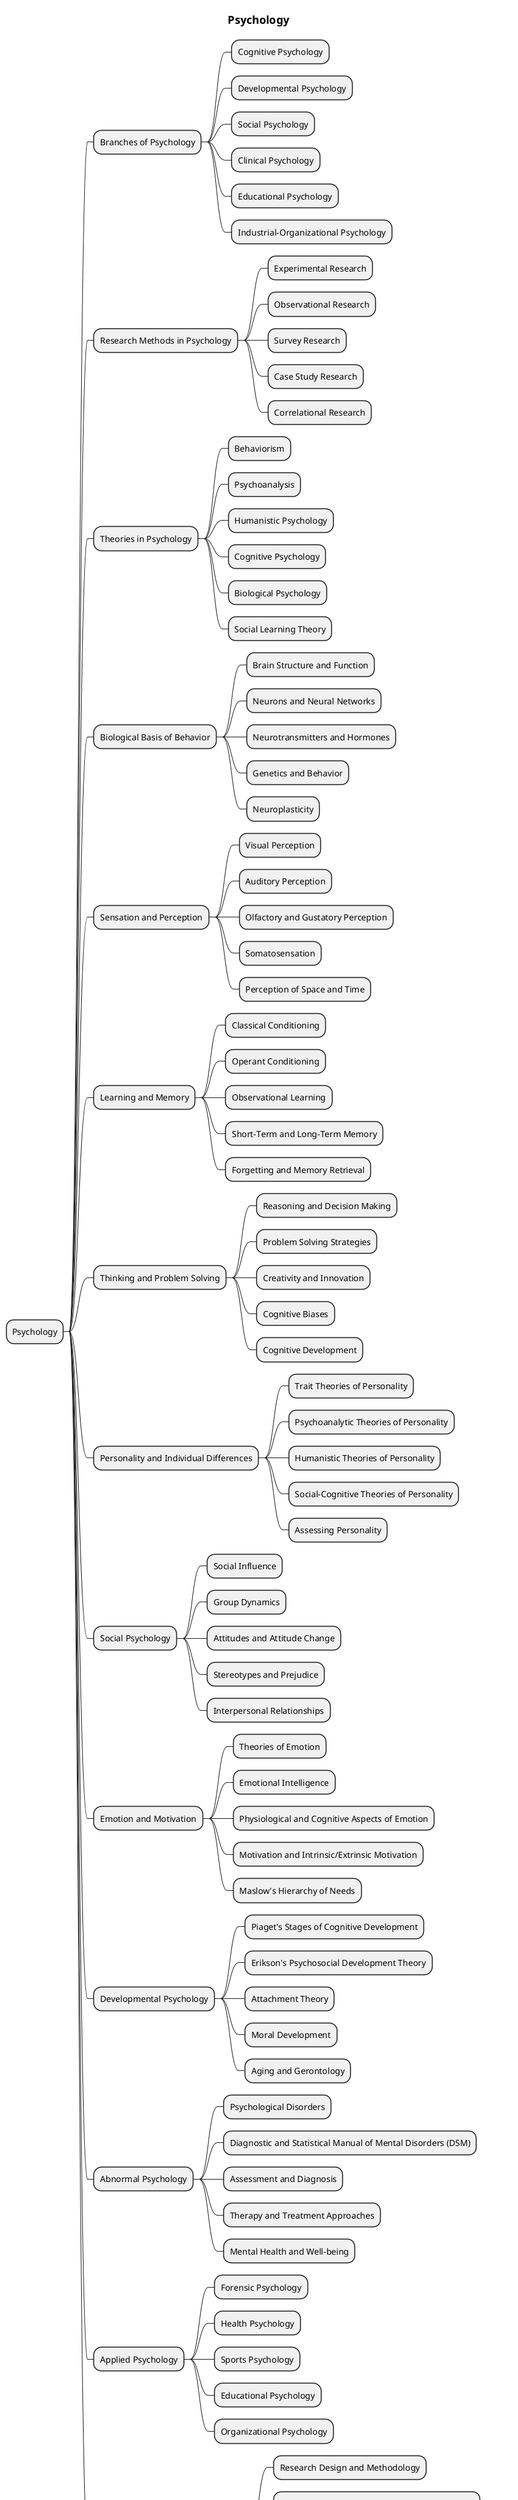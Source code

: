 @startmindmap

title = Psychology
* Psychology
** Branches of Psychology
*** Cognitive Psychology
*** Developmental Psychology
*** Social Psychology
*** Clinical Psychology
*** Educational Psychology
*** Industrial-Organizational Psychology
** Research Methods in Psychology
*** Experimental Research
*** Observational Research
*** Survey Research
*** Case Study Research
*** Correlational Research
** Theories in Psychology
*** Behaviorism
*** Psychoanalysis
*** Humanistic Psychology
*** Cognitive Psychology
*** Biological Psychology
*** Social Learning Theory
** Biological Basis of Behavior
*** Brain Structure and Function
*** Neurons and Neural Networks
*** Neurotransmitters and Hormones
*** Genetics and Behavior
*** Neuroplasticity
** Sensation and Perception
*** Visual Perception
*** Auditory Perception
*** Olfactory and Gustatory Perception
*** Somatosensation
*** Perception of Space and Time
** Learning and Memory
*** Classical Conditioning
*** Operant Conditioning
*** Observational Learning
*** Short-Term and Long-Term Memory
*** Forgetting and Memory Retrieval
** Thinking and Problem Solving
*** Reasoning and Decision Making
*** Problem Solving Strategies
*** Creativity and Innovation
*** Cognitive Biases
*** Cognitive Development
** Personality and Individual Differences
*** Trait Theories of Personality
*** Psychoanalytic Theories of Personality
*** Humanistic Theories of Personality
*** Social-Cognitive Theories of Personality
*** Assessing Personality
** Social Psychology
*** Social Influence
*** Group Dynamics
*** Attitudes and Attitude Change
*** Stereotypes and Prejudice
*** Interpersonal Relationships
** Emotion and Motivation
*** Theories of Emotion
*** Emotional Intelligence
*** Physiological and Cognitive Aspects of Emotion
*** Motivation and Intrinsic/Extrinsic Motivation
*** Maslow's Hierarchy of Needs
** Developmental Psychology
*** Piaget's Stages of Cognitive Development
*** Erikson's Psychosocial Development Theory
*** Attachment Theory
*** Moral Development
*** Aging and Gerontology
** Abnormal Psychology
*** Psychological Disorders
*** Diagnostic and Statistical Manual of Mental Disorders (DSM)
*** Assessment and Diagnosis
*** Therapy and Treatment Approaches
*** Mental Health and Well-being
** Applied Psychology
*** Forensic Psychology
*** Health Psychology
*** Sports Psychology
*** Educational Psychology
*** Organizational Psychology
** Research and Ethics in Psychology
*** Research Design and Methodology
*** Ethical Considerations in Psychological Research
*** Informed Consent and Confidentiality
*** Ethical Guidelines and Institutional Review Boards (IRBs)
*** Publication and Reporting Standards

@endmindmap
